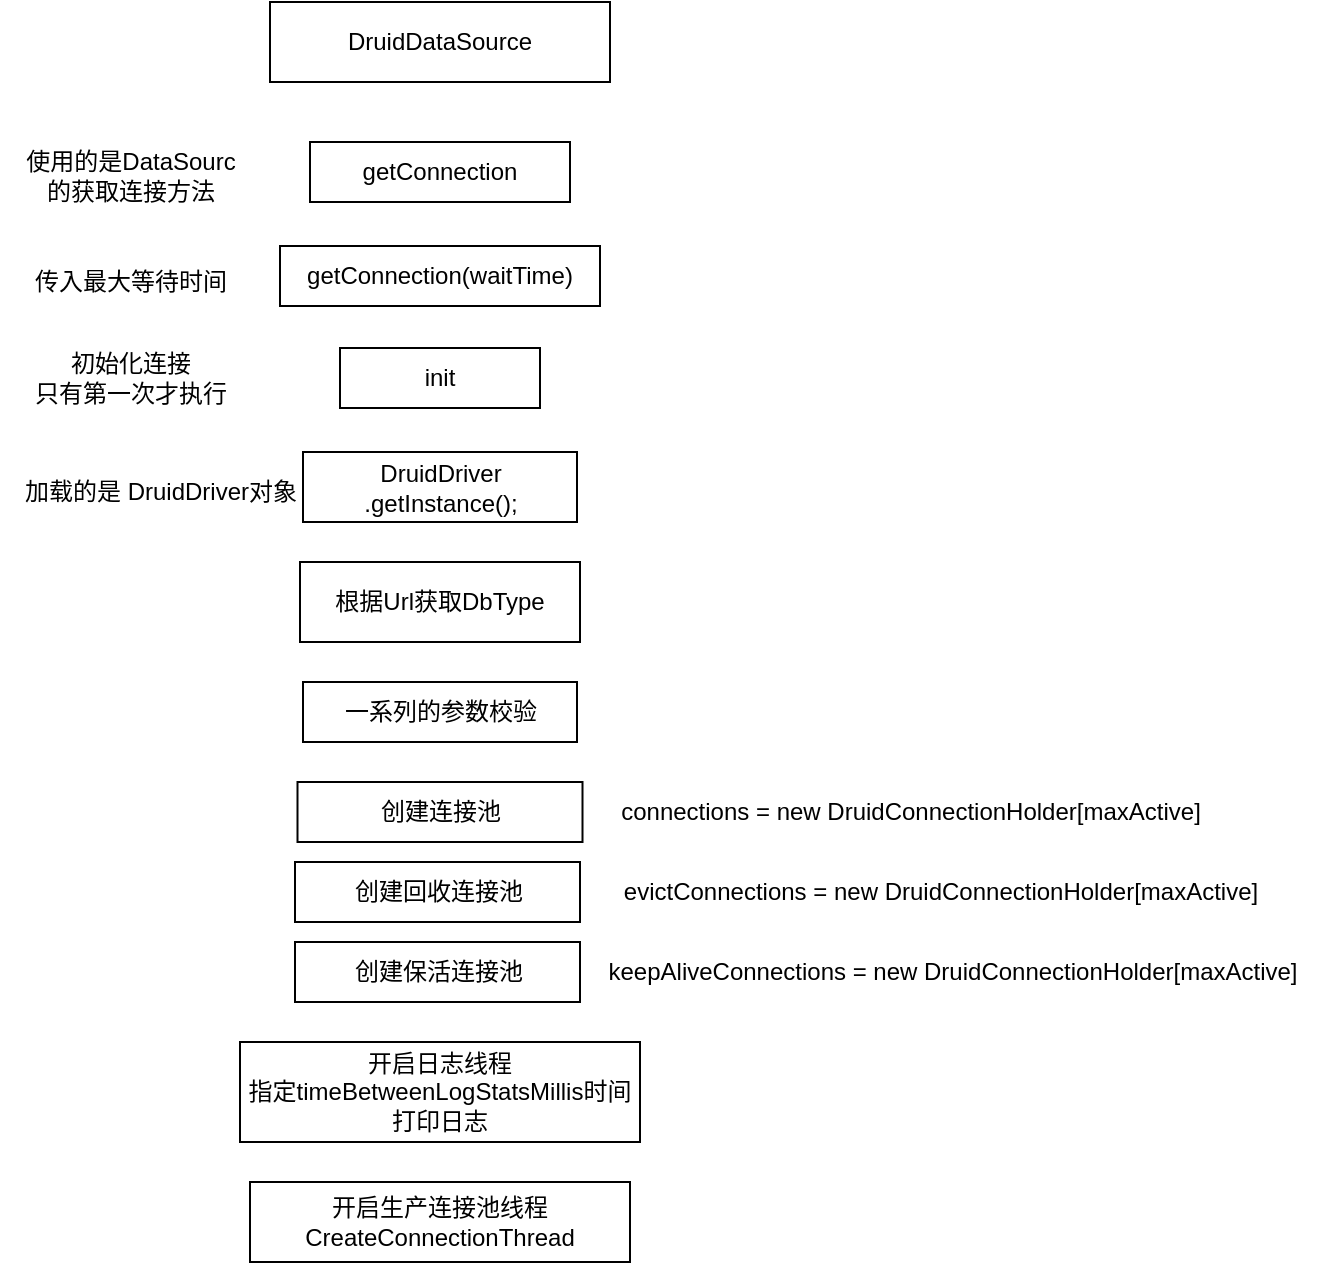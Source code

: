 <mxfile version="22.0.0" type="github">
  <diagram name="第 1 页" id="wUAEAIxkWxok8icOV6td">
    <mxGraphModel dx="794" dy="482" grid="1" gridSize="10" guides="1" tooltips="1" connect="1" arrows="1" fold="1" page="1" pageScale="1" pageWidth="4681" pageHeight="3300" math="0" shadow="0">
      <root>
        <mxCell id="0" />
        <mxCell id="1" parent="0" />
        <mxCell id="99CrWy1h5ujyUwhnn91z-1" value="DruidDataSource" style="rounded=0;whiteSpace=wrap;html=1;" parent="1" vertex="1">
          <mxGeometry x="151" y="50" width="170" height="40" as="geometry" />
        </mxCell>
        <mxCell id="99CrWy1h5ujyUwhnn91z-2" value="getConnection" style="whiteSpace=wrap;html=1;" parent="1" vertex="1">
          <mxGeometry x="171" y="120" width="130" height="30" as="geometry" />
        </mxCell>
        <mxCell id="99CrWy1h5ujyUwhnn91z-3" value="使用的是DataSourc&lt;br&gt;的获取连接方法" style="text;html=1;align=center;verticalAlign=middle;resizable=0;points=[];autosize=1;strokeColor=none;fillColor=none;" parent="1" vertex="1">
          <mxGeometry x="16" y="117" width="130" height="40" as="geometry" />
        </mxCell>
        <mxCell id="99CrWy1h5ujyUwhnn91z-5" value="init" style="whiteSpace=wrap;html=1;" parent="1" vertex="1">
          <mxGeometry x="186" y="223" width="100" height="30" as="geometry" />
        </mxCell>
        <mxCell id="99CrWy1h5ujyUwhnn91z-6" value="初始化连接&lt;br&gt;只有第一次才执行" style="text;html=1;align=center;verticalAlign=middle;resizable=0;points=[];autosize=1;strokeColor=none;fillColor=none;" parent="1" vertex="1">
          <mxGeometry x="21" y="218" width="120" height="40" as="geometry" />
        </mxCell>
        <mxCell id="99CrWy1h5ujyUwhnn91z-7" value="传入最大等待时间" style="text;html=1;align=center;verticalAlign=middle;resizable=0;points=[];autosize=1;strokeColor=none;fillColor=none;" parent="1" vertex="1">
          <mxGeometry x="21" y="175" width="120" height="30" as="geometry" />
        </mxCell>
        <mxCell id="99CrWy1h5ujyUwhnn91z-8" value="getConnection(waitTime)" style="whiteSpace=wrap;html=1;" parent="1" vertex="1">
          <mxGeometry x="156" y="172" width="160" height="30" as="geometry" />
        </mxCell>
        <mxCell id="99CrWy1h5ujyUwhnn91z-9" value="加载的是 DruidDriver对象" style="text;html=1;align=center;verticalAlign=middle;resizable=0;points=[];autosize=1;strokeColor=none;fillColor=none;" parent="1" vertex="1">
          <mxGeometry x="16" y="280" width="160" height="30" as="geometry" />
        </mxCell>
        <mxCell id="99CrWy1h5ujyUwhnn91z-10" value="DruidDriver&lt;br&gt;.getInstance();" style="whiteSpace=wrap;html=1;" parent="1" vertex="1">
          <mxGeometry x="167.5" y="275" width="137" height="35" as="geometry" />
        </mxCell>
        <mxCell id="99CrWy1h5ujyUwhnn91z-11" value="根据Url获取DbType" style="whiteSpace=wrap;html=1;" parent="1" vertex="1">
          <mxGeometry x="166" y="330" width="140" height="40" as="geometry" />
        </mxCell>
        <mxCell id="ddNXW40_BPUpoWxZo95l-1" value="一系列的参数校验" style="rounded=0;whiteSpace=wrap;html=1;" vertex="1" parent="1">
          <mxGeometry x="167.5" y="390" width="137" height="30" as="geometry" />
        </mxCell>
        <mxCell id="ddNXW40_BPUpoWxZo95l-2" value="创建连接池" style="whiteSpace=wrap;html=1;" vertex="1" parent="1">
          <mxGeometry x="164.75" y="440" width="142.5" height="30" as="geometry" />
        </mxCell>
        <mxCell id="ddNXW40_BPUpoWxZo95l-3" value="connections = new DruidConnectionHolder[maxActive]" style="text;html=1;align=center;verticalAlign=middle;resizable=0;points=[];autosize=1;strokeColor=none;fillColor=none;" vertex="1" parent="1">
          <mxGeometry x="316" y="440" width="310" height="30" as="geometry" />
        </mxCell>
        <mxCell id="ddNXW40_BPUpoWxZo95l-4" value="创建回收连接池" style="whiteSpace=wrap;html=1;" vertex="1" parent="1">
          <mxGeometry x="163.5" y="480" width="142.5" height="30" as="geometry" />
        </mxCell>
        <mxCell id="ddNXW40_BPUpoWxZo95l-5" value="创建保活连接池" style="whiteSpace=wrap;html=1;" vertex="1" parent="1">
          <mxGeometry x="163.5" y="520" width="142.5" height="30" as="geometry" />
        </mxCell>
        <mxCell id="ddNXW40_BPUpoWxZo95l-6" value="evictConnections = new DruidConnectionHolder[maxActive]" style="text;html=1;align=center;verticalAlign=middle;resizable=0;points=[];autosize=1;strokeColor=none;fillColor=none;" vertex="1" parent="1">
          <mxGeometry x="316" y="480" width="340" height="30" as="geometry" />
        </mxCell>
        <mxCell id="ddNXW40_BPUpoWxZo95l-7" value="keepAliveConnections = new DruidConnectionHolder[maxActive]" style="text;html=1;align=center;verticalAlign=middle;resizable=0;points=[];autosize=1;strokeColor=none;fillColor=none;" vertex="1" parent="1">
          <mxGeometry x="307.25" y="520" width="370" height="30" as="geometry" />
        </mxCell>
        <mxCell id="ddNXW40_BPUpoWxZo95l-9" value="开启日志线程&lt;br&gt;指定timeBetweenLogStatsMillis时间 打印日志" style="whiteSpace=wrap;html=1;" vertex="1" parent="1">
          <mxGeometry x="136" y="570" width="200" height="50" as="geometry" />
        </mxCell>
        <mxCell id="ddNXW40_BPUpoWxZo95l-10" value="开启生产连接池线程&lt;br&gt;CreateConnectionThread" style="whiteSpace=wrap;html=1;" vertex="1" parent="1">
          <mxGeometry x="141" y="640" width="190" height="40" as="geometry" />
        </mxCell>
      </root>
    </mxGraphModel>
  </diagram>
</mxfile>
